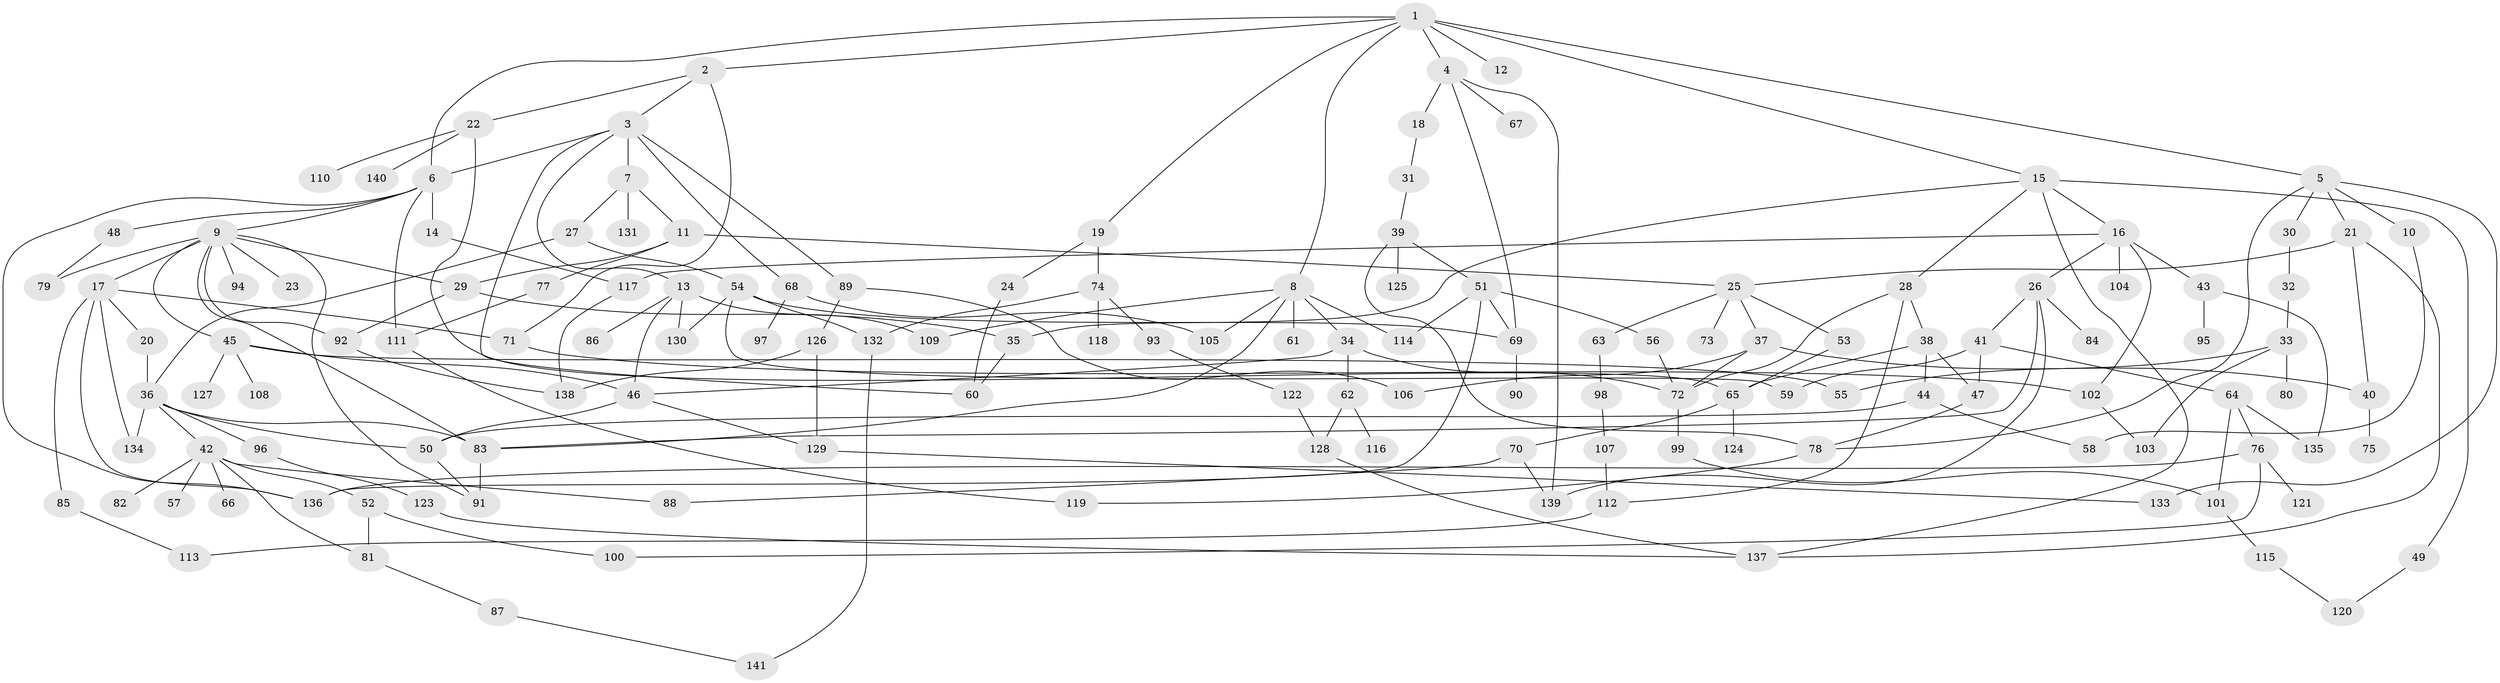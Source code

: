 // coarse degree distribution, {31: 0.023809523809523808, 4: 0.16666666666666666, 6: 0.14285714285714285, 7: 0.023809523809523808, 13: 0.023809523809523808, 1: 0.30952380952380953, 10: 0.023809523809523808, 2: 0.16666666666666666, 3: 0.09523809523809523, 8: 0.023809523809523808}
// Generated by graph-tools (version 1.1) at 2025/16/03/04/25 18:16:57]
// undirected, 141 vertices, 207 edges
graph export_dot {
graph [start="1"]
  node [color=gray90,style=filled];
  1;
  2;
  3;
  4;
  5;
  6;
  7;
  8;
  9;
  10;
  11;
  12;
  13;
  14;
  15;
  16;
  17;
  18;
  19;
  20;
  21;
  22;
  23;
  24;
  25;
  26;
  27;
  28;
  29;
  30;
  31;
  32;
  33;
  34;
  35;
  36;
  37;
  38;
  39;
  40;
  41;
  42;
  43;
  44;
  45;
  46;
  47;
  48;
  49;
  50;
  51;
  52;
  53;
  54;
  55;
  56;
  57;
  58;
  59;
  60;
  61;
  62;
  63;
  64;
  65;
  66;
  67;
  68;
  69;
  70;
  71;
  72;
  73;
  74;
  75;
  76;
  77;
  78;
  79;
  80;
  81;
  82;
  83;
  84;
  85;
  86;
  87;
  88;
  89;
  90;
  91;
  92;
  93;
  94;
  95;
  96;
  97;
  98;
  99;
  100;
  101;
  102;
  103;
  104;
  105;
  106;
  107;
  108;
  109;
  110;
  111;
  112;
  113;
  114;
  115;
  116;
  117;
  118;
  119;
  120;
  121;
  122;
  123;
  124;
  125;
  126;
  127;
  128;
  129;
  130;
  131;
  132;
  133;
  134;
  135;
  136;
  137;
  138;
  139;
  140;
  141;
  1 -- 2;
  1 -- 4;
  1 -- 5;
  1 -- 6;
  1 -- 8;
  1 -- 12;
  1 -- 15;
  1 -- 19;
  2 -- 3;
  2 -- 22;
  2 -- 71;
  3 -- 7;
  3 -- 13;
  3 -- 68;
  3 -- 89;
  3 -- 6;
  3 -- 60;
  4 -- 18;
  4 -- 67;
  4 -- 139;
  4 -- 69;
  5 -- 10;
  5 -- 21;
  5 -- 30;
  5 -- 133;
  5 -- 78;
  6 -- 9;
  6 -- 14;
  6 -- 48;
  6 -- 136;
  6 -- 111;
  7 -- 11;
  7 -- 27;
  7 -- 131;
  8 -- 34;
  8 -- 61;
  8 -- 105;
  8 -- 109;
  8 -- 114;
  8 -- 83;
  9 -- 17;
  9 -- 23;
  9 -- 45;
  9 -- 91;
  9 -- 94;
  9 -- 79;
  9 -- 92;
  9 -- 83;
  9 -- 29;
  10 -- 58;
  11 -- 29;
  11 -- 77;
  11 -- 25;
  13 -- 86;
  13 -- 130;
  13 -- 46;
  13 -- 109;
  14 -- 117;
  15 -- 16;
  15 -- 28;
  15 -- 49;
  15 -- 35;
  15 -- 137;
  16 -- 26;
  16 -- 43;
  16 -- 102;
  16 -- 104;
  16 -- 117;
  17 -- 20;
  17 -- 71;
  17 -- 85;
  17 -- 136;
  17 -- 134;
  18 -- 31;
  19 -- 24;
  19 -- 74;
  20 -- 36;
  21 -- 25;
  21 -- 40;
  21 -- 137;
  22 -- 110;
  22 -- 140;
  22 -- 65;
  24 -- 60;
  25 -- 37;
  25 -- 53;
  25 -- 63;
  25 -- 73;
  26 -- 41;
  26 -- 83;
  26 -- 84;
  26 -- 139;
  27 -- 36;
  27 -- 54;
  28 -- 38;
  28 -- 112;
  28 -- 72;
  29 -- 35;
  29 -- 92;
  30 -- 32;
  31 -- 39;
  32 -- 33;
  33 -- 55;
  33 -- 80;
  33 -- 103;
  34 -- 46;
  34 -- 62;
  34 -- 72;
  35 -- 60;
  36 -- 42;
  36 -- 50;
  36 -- 96;
  36 -- 134;
  36 -- 83;
  37 -- 106;
  37 -- 72;
  37 -- 40;
  38 -- 44;
  38 -- 47;
  38 -- 65;
  39 -- 51;
  39 -- 78;
  39 -- 125;
  40 -- 75;
  41 -- 64;
  41 -- 47;
  41 -- 59;
  42 -- 52;
  42 -- 57;
  42 -- 66;
  42 -- 81;
  42 -- 82;
  42 -- 88;
  43 -- 95;
  43 -- 135;
  44 -- 58;
  44 -- 50;
  45 -- 108;
  45 -- 127;
  45 -- 55;
  45 -- 46;
  46 -- 50;
  46 -- 129;
  47 -- 78;
  48 -- 79;
  49 -- 120;
  50 -- 91;
  51 -- 56;
  51 -- 69;
  51 -- 114;
  51 -- 136;
  52 -- 81;
  52 -- 100;
  53 -- 65;
  54 -- 59;
  54 -- 132;
  54 -- 69;
  54 -- 130;
  56 -- 72;
  62 -- 116;
  62 -- 128;
  63 -- 98;
  64 -- 76;
  64 -- 101;
  64 -- 135;
  65 -- 70;
  65 -- 124;
  68 -- 97;
  68 -- 105;
  69 -- 90;
  70 -- 139;
  70 -- 88;
  71 -- 102;
  72 -- 99;
  74 -- 93;
  74 -- 118;
  74 -- 132;
  76 -- 100;
  76 -- 121;
  76 -- 136;
  77 -- 111;
  78 -- 119;
  81 -- 87;
  83 -- 91;
  85 -- 113;
  87 -- 141;
  89 -- 106;
  89 -- 126;
  92 -- 138;
  93 -- 122;
  96 -- 123;
  98 -- 107;
  99 -- 101;
  101 -- 115;
  102 -- 103;
  107 -- 112;
  111 -- 119;
  112 -- 113;
  115 -- 120;
  117 -- 138;
  122 -- 128;
  123 -- 137;
  126 -- 129;
  126 -- 138;
  128 -- 137;
  129 -- 133;
  132 -- 141;
}

